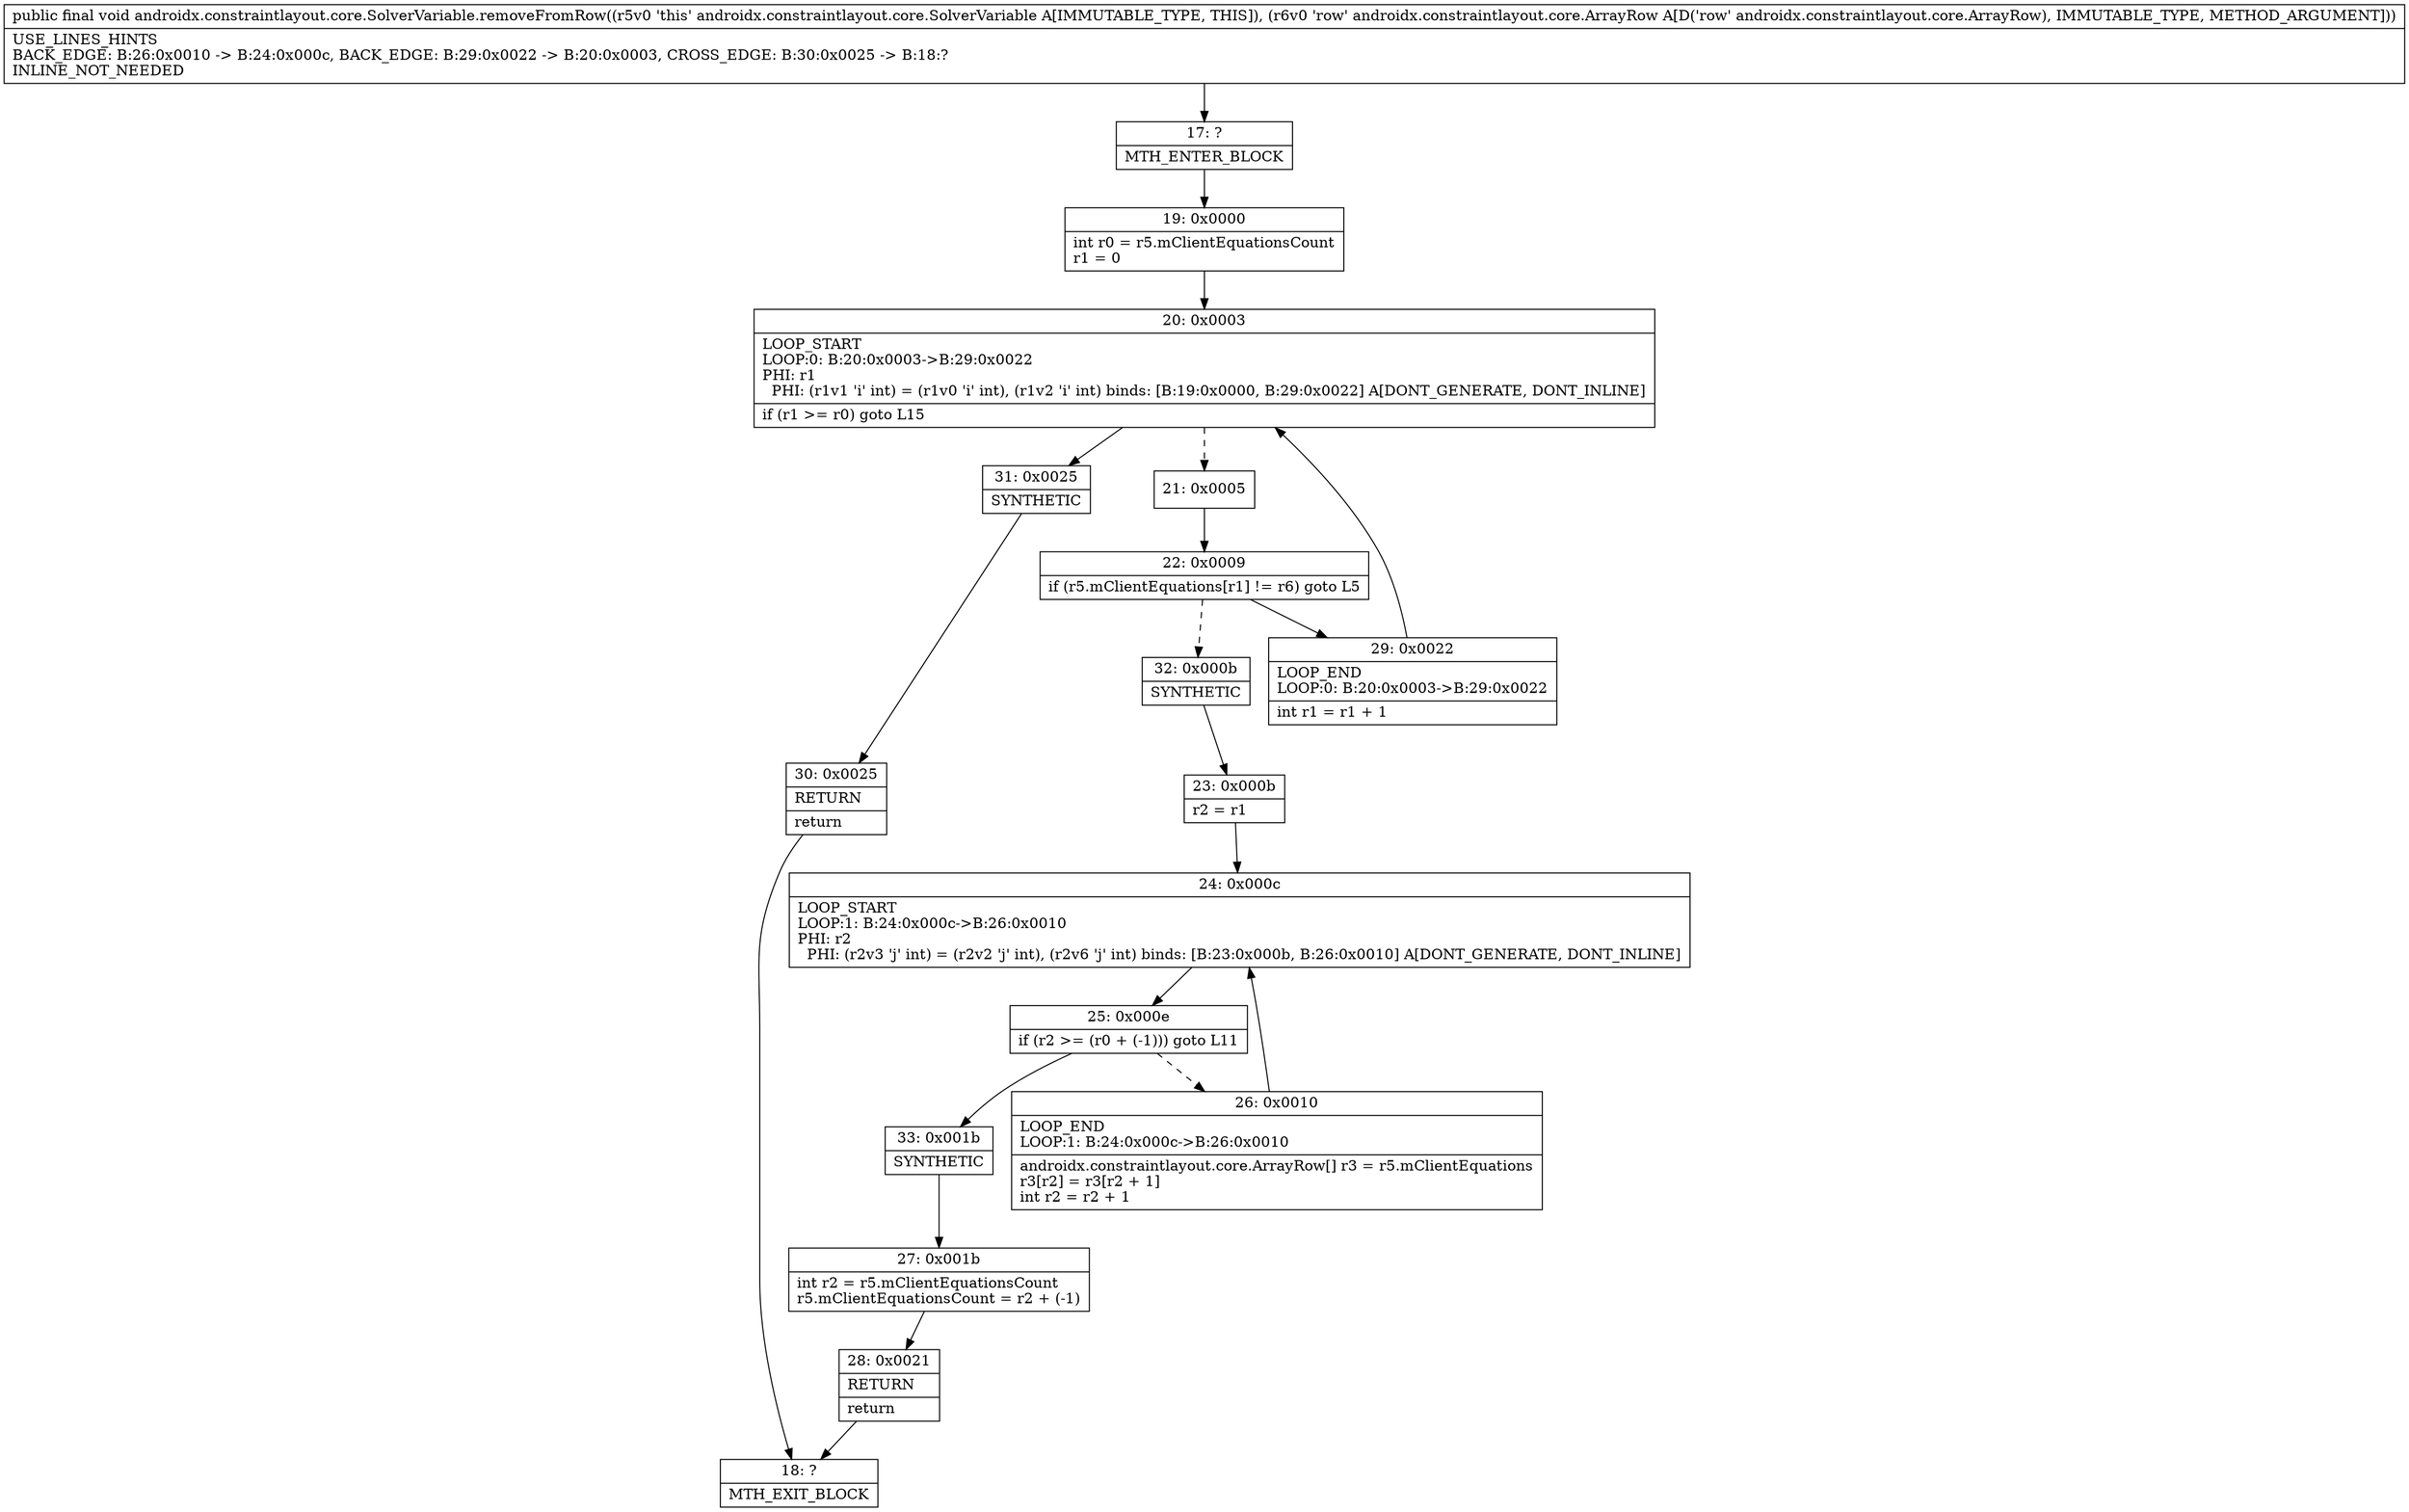 digraph "CFG forandroidx.constraintlayout.core.SolverVariable.removeFromRow(Landroidx\/constraintlayout\/core\/ArrayRow;)V" {
Node_17 [shape=record,label="{17\:\ ?|MTH_ENTER_BLOCK\l}"];
Node_19 [shape=record,label="{19\:\ 0x0000|int r0 = r5.mClientEquationsCount\lr1 = 0\l}"];
Node_20 [shape=record,label="{20\:\ 0x0003|LOOP_START\lLOOP:0: B:20:0x0003\-\>B:29:0x0022\lPHI: r1 \l  PHI: (r1v1 'i' int) = (r1v0 'i' int), (r1v2 'i' int) binds: [B:19:0x0000, B:29:0x0022] A[DONT_GENERATE, DONT_INLINE]\l|if (r1 \>= r0) goto L15\l}"];
Node_21 [shape=record,label="{21\:\ 0x0005}"];
Node_22 [shape=record,label="{22\:\ 0x0009|if (r5.mClientEquations[r1] != r6) goto L5\l}"];
Node_29 [shape=record,label="{29\:\ 0x0022|LOOP_END\lLOOP:0: B:20:0x0003\-\>B:29:0x0022\l|int r1 = r1 + 1\l}"];
Node_32 [shape=record,label="{32\:\ 0x000b|SYNTHETIC\l}"];
Node_23 [shape=record,label="{23\:\ 0x000b|r2 = r1\l}"];
Node_24 [shape=record,label="{24\:\ 0x000c|LOOP_START\lLOOP:1: B:24:0x000c\-\>B:26:0x0010\lPHI: r2 \l  PHI: (r2v3 'j' int) = (r2v2 'j' int), (r2v6 'j' int) binds: [B:23:0x000b, B:26:0x0010] A[DONT_GENERATE, DONT_INLINE]\l}"];
Node_25 [shape=record,label="{25\:\ 0x000e|if (r2 \>= (r0 + (\-1))) goto L11\l}"];
Node_26 [shape=record,label="{26\:\ 0x0010|LOOP_END\lLOOP:1: B:24:0x000c\-\>B:26:0x0010\l|androidx.constraintlayout.core.ArrayRow[] r3 = r5.mClientEquations\lr3[r2] = r3[r2 + 1]\lint r2 = r2 + 1\l}"];
Node_33 [shape=record,label="{33\:\ 0x001b|SYNTHETIC\l}"];
Node_27 [shape=record,label="{27\:\ 0x001b|int r2 = r5.mClientEquationsCount\lr5.mClientEquationsCount = r2 + (\-1)\l}"];
Node_28 [shape=record,label="{28\:\ 0x0021|RETURN\l|return\l}"];
Node_18 [shape=record,label="{18\:\ ?|MTH_EXIT_BLOCK\l}"];
Node_31 [shape=record,label="{31\:\ 0x0025|SYNTHETIC\l}"];
Node_30 [shape=record,label="{30\:\ 0x0025|RETURN\l|return\l}"];
MethodNode[shape=record,label="{public final void androidx.constraintlayout.core.SolverVariable.removeFromRow((r5v0 'this' androidx.constraintlayout.core.SolverVariable A[IMMUTABLE_TYPE, THIS]), (r6v0 'row' androidx.constraintlayout.core.ArrayRow A[D('row' androidx.constraintlayout.core.ArrayRow), IMMUTABLE_TYPE, METHOD_ARGUMENT]))  | USE_LINES_HINTS\lBACK_EDGE: B:26:0x0010 \-\> B:24:0x000c, BACK_EDGE: B:29:0x0022 \-\> B:20:0x0003, CROSS_EDGE: B:30:0x0025 \-\> B:18:?\lINLINE_NOT_NEEDED\l}"];
MethodNode -> Node_17;Node_17 -> Node_19;
Node_19 -> Node_20;
Node_20 -> Node_21[style=dashed];
Node_20 -> Node_31;
Node_21 -> Node_22;
Node_22 -> Node_29;
Node_22 -> Node_32[style=dashed];
Node_29 -> Node_20;
Node_32 -> Node_23;
Node_23 -> Node_24;
Node_24 -> Node_25;
Node_25 -> Node_26[style=dashed];
Node_25 -> Node_33;
Node_26 -> Node_24;
Node_33 -> Node_27;
Node_27 -> Node_28;
Node_28 -> Node_18;
Node_31 -> Node_30;
Node_30 -> Node_18;
}

